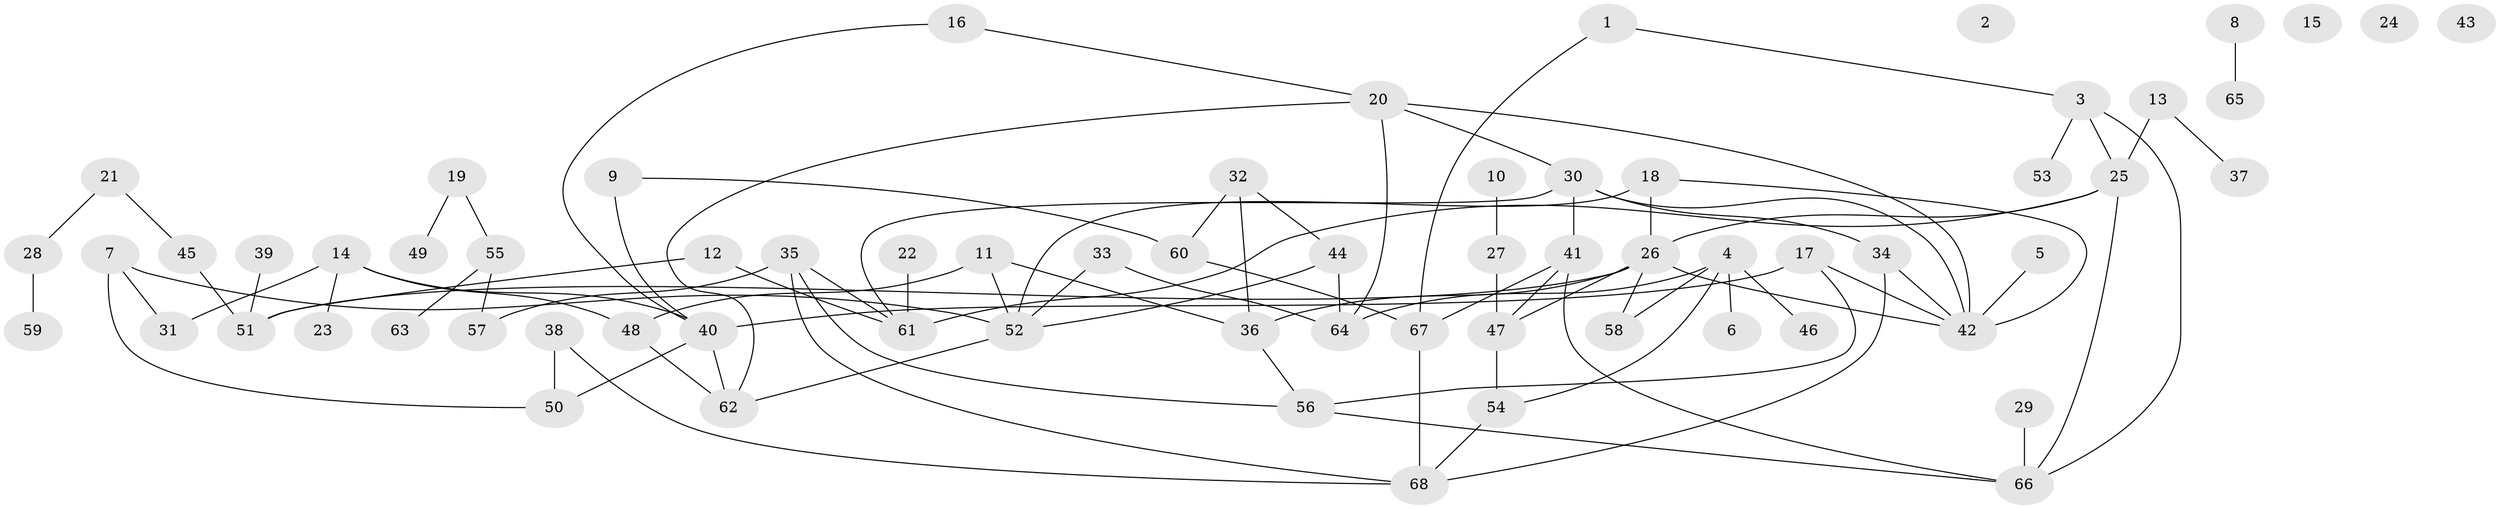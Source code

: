 // Generated by graph-tools (version 1.1) at 2025/00/03/09/25 03:00:46]
// undirected, 68 vertices, 93 edges
graph export_dot {
graph [start="1"]
  node [color=gray90,style=filled];
  1;
  2;
  3;
  4;
  5;
  6;
  7;
  8;
  9;
  10;
  11;
  12;
  13;
  14;
  15;
  16;
  17;
  18;
  19;
  20;
  21;
  22;
  23;
  24;
  25;
  26;
  27;
  28;
  29;
  30;
  31;
  32;
  33;
  34;
  35;
  36;
  37;
  38;
  39;
  40;
  41;
  42;
  43;
  44;
  45;
  46;
  47;
  48;
  49;
  50;
  51;
  52;
  53;
  54;
  55;
  56;
  57;
  58;
  59;
  60;
  61;
  62;
  63;
  64;
  65;
  66;
  67;
  68;
  1 -- 3;
  1 -- 67;
  3 -- 25;
  3 -- 53;
  3 -- 66;
  4 -- 6;
  4 -- 46;
  4 -- 54;
  4 -- 58;
  4 -- 64;
  5 -- 42;
  7 -- 31;
  7 -- 50;
  7 -- 52;
  8 -- 65;
  9 -- 40;
  9 -- 60;
  10 -- 27;
  11 -- 36;
  11 -- 48;
  11 -- 52;
  12 -- 51;
  12 -- 61;
  13 -- 25;
  13 -- 37;
  14 -- 23;
  14 -- 31;
  14 -- 40;
  14 -- 48;
  16 -- 20;
  16 -- 40;
  17 -- 40;
  17 -- 42;
  17 -- 56;
  18 -- 26;
  18 -- 42;
  18 -- 52;
  19 -- 49;
  19 -- 55;
  20 -- 30;
  20 -- 42;
  20 -- 62;
  20 -- 64;
  21 -- 28;
  21 -- 45;
  22 -- 61;
  25 -- 26;
  25 -- 61;
  25 -- 66;
  26 -- 36;
  26 -- 42;
  26 -- 47;
  26 -- 51;
  26 -- 58;
  27 -- 47;
  28 -- 59;
  29 -- 66;
  30 -- 34;
  30 -- 41;
  30 -- 42;
  30 -- 61;
  32 -- 36;
  32 -- 44;
  32 -- 60;
  33 -- 52;
  33 -- 64;
  34 -- 42;
  34 -- 68;
  35 -- 56;
  35 -- 57;
  35 -- 61;
  35 -- 68;
  36 -- 56;
  38 -- 50;
  38 -- 68;
  39 -- 51;
  40 -- 50;
  40 -- 62;
  41 -- 47;
  41 -- 66;
  41 -- 67;
  44 -- 52;
  44 -- 64;
  45 -- 51;
  47 -- 54;
  48 -- 62;
  52 -- 62;
  54 -- 68;
  55 -- 57;
  55 -- 63;
  56 -- 66;
  60 -- 67;
  67 -- 68;
}
